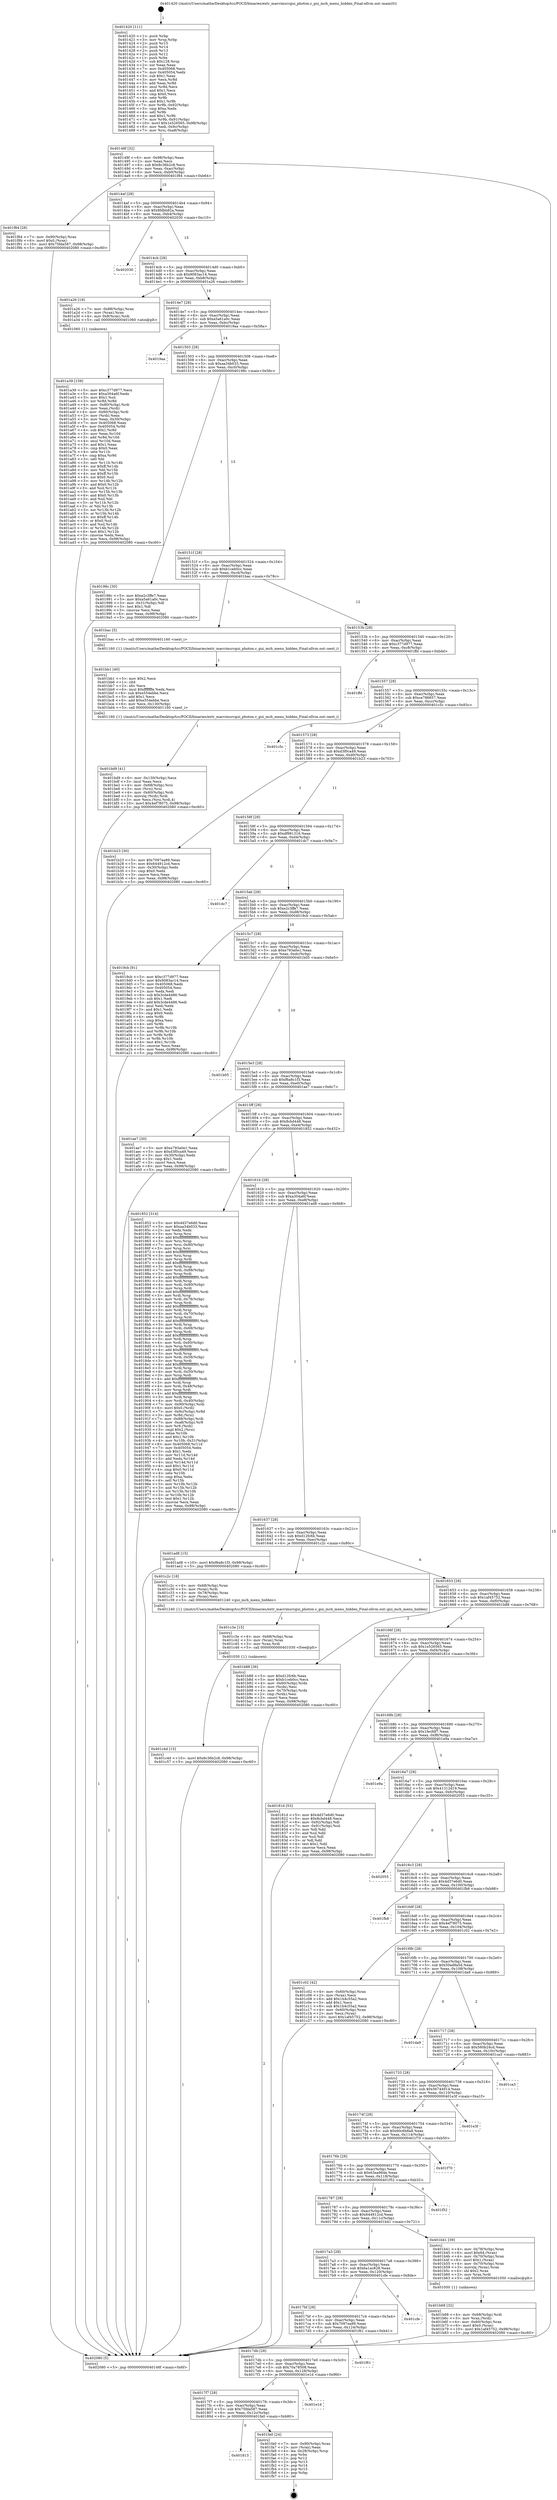 digraph "0x401420" {
  label = "0x401420 (/mnt/c/Users/mathe/Desktop/tcc/POCII/binaries/extr_macvimsrcgui_photon.c_gui_mch_menu_hidden_Final-ollvm.out::main(0))"
  labelloc = "t"
  node[shape=record]

  Entry [label="",width=0.3,height=0.3,shape=circle,fillcolor=black,style=filled]
  "0x40148f" [label="{
     0x40148f [32]\l
     | [instrs]\l
     &nbsp;&nbsp;0x40148f \<+6\>: mov -0x98(%rbp),%eax\l
     &nbsp;&nbsp;0x401495 \<+2\>: mov %eax,%ecx\l
     &nbsp;&nbsp;0x401497 \<+6\>: sub $0x8c36b2c8,%ecx\l
     &nbsp;&nbsp;0x40149d \<+6\>: mov %eax,-0xac(%rbp)\l
     &nbsp;&nbsp;0x4014a3 \<+6\>: mov %ecx,-0xb0(%rbp)\l
     &nbsp;&nbsp;0x4014a9 \<+6\>: je 0000000000401f84 \<main+0xb64\>\l
  }"]
  "0x401f84" [label="{
     0x401f84 [28]\l
     | [instrs]\l
     &nbsp;&nbsp;0x401f84 \<+7\>: mov -0x90(%rbp),%rax\l
     &nbsp;&nbsp;0x401f8b \<+6\>: movl $0x0,(%rax)\l
     &nbsp;&nbsp;0x401f91 \<+10\>: movl $0x75fda587,-0x98(%rbp)\l
     &nbsp;&nbsp;0x401f9b \<+5\>: jmp 0000000000402080 \<main+0xc60\>\l
  }"]
  "0x4014af" [label="{
     0x4014af [28]\l
     | [instrs]\l
     &nbsp;&nbsp;0x4014af \<+5\>: jmp 00000000004014b4 \<main+0x94\>\l
     &nbsp;&nbsp;0x4014b4 \<+6\>: mov -0xac(%rbp),%eax\l
     &nbsp;&nbsp;0x4014ba \<+5\>: sub $0x8fdbb82a,%eax\l
     &nbsp;&nbsp;0x4014bf \<+6\>: mov %eax,-0xb4(%rbp)\l
     &nbsp;&nbsp;0x4014c5 \<+6\>: je 0000000000402030 \<main+0xc10\>\l
  }"]
  Exit [label="",width=0.3,height=0.3,shape=circle,fillcolor=black,style=filled,peripheries=2]
  "0x402030" [label="{
     0x402030\l
  }", style=dashed]
  "0x4014cb" [label="{
     0x4014cb [28]\l
     | [instrs]\l
     &nbsp;&nbsp;0x4014cb \<+5\>: jmp 00000000004014d0 \<main+0xb0\>\l
     &nbsp;&nbsp;0x4014d0 \<+6\>: mov -0xac(%rbp),%eax\l
     &nbsp;&nbsp;0x4014d6 \<+5\>: sub $0x9083ac14,%eax\l
     &nbsp;&nbsp;0x4014db \<+6\>: mov %eax,-0xb8(%rbp)\l
     &nbsp;&nbsp;0x4014e1 \<+6\>: je 0000000000401a26 \<main+0x606\>\l
  }"]
  "0x401813" [label="{
     0x401813\l
  }", style=dashed]
  "0x401a26" [label="{
     0x401a26 [19]\l
     | [instrs]\l
     &nbsp;&nbsp;0x401a26 \<+7\>: mov -0x88(%rbp),%rax\l
     &nbsp;&nbsp;0x401a2d \<+3\>: mov (%rax),%rax\l
     &nbsp;&nbsp;0x401a30 \<+4\>: mov 0x8(%rax),%rdi\l
     &nbsp;&nbsp;0x401a34 \<+5\>: call 0000000000401060 \<atoi@plt\>\l
     | [calls]\l
     &nbsp;&nbsp;0x401060 \{1\} (unknown)\l
  }"]
  "0x4014e7" [label="{
     0x4014e7 [28]\l
     | [instrs]\l
     &nbsp;&nbsp;0x4014e7 \<+5\>: jmp 00000000004014ec \<main+0xcc\>\l
     &nbsp;&nbsp;0x4014ec \<+6\>: mov -0xac(%rbp),%eax\l
     &nbsp;&nbsp;0x4014f2 \<+5\>: sub $0xa5a61a0c,%eax\l
     &nbsp;&nbsp;0x4014f7 \<+6\>: mov %eax,-0xbc(%rbp)\l
     &nbsp;&nbsp;0x4014fd \<+6\>: je 00000000004019aa \<main+0x58a\>\l
  }"]
  "0x401fa0" [label="{
     0x401fa0 [24]\l
     | [instrs]\l
     &nbsp;&nbsp;0x401fa0 \<+7\>: mov -0x90(%rbp),%rax\l
     &nbsp;&nbsp;0x401fa7 \<+2\>: mov (%rax),%eax\l
     &nbsp;&nbsp;0x401fa9 \<+4\>: lea -0x28(%rbp),%rsp\l
     &nbsp;&nbsp;0x401fad \<+1\>: pop %rbx\l
     &nbsp;&nbsp;0x401fae \<+2\>: pop %r12\l
     &nbsp;&nbsp;0x401fb0 \<+2\>: pop %r13\l
     &nbsp;&nbsp;0x401fb2 \<+2\>: pop %r14\l
     &nbsp;&nbsp;0x401fb4 \<+2\>: pop %r15\l
     &nbsp;&nbsp;0x401fb6 \<+1\>: pop %rbp\l
     &nbsp;&nbsp;0x401fb7 \<+1\>: ret\l
  }"]
  "0x4019aa" [label="{
     0x4019aa\l
  }", style=dashed]
  "0x401503" [label="{
     0x401503 [28]\l
     | [instrs]\l
     &nbsp;&nbsp;0x401503 \<+5\>: jmp 0000000000401508 \<main+0xe8\>\l
     &nbsp;&nbsp;0x401508 \<+6\>: mov -0xac(%rbp),%eax\l
     &nbsp;&nbsp;0x40150e \<+5\>: sub $0xaa34b033,%eax\l
     &nbsp;&nbsp;0x401513 \<+6\>: mov %eax,-0xc0(%rbp)\l
     &nbsp;&nbsp;0x401519 \<+6\>: je 000000000040198c \<main+0x56c\>\l
  }"]
  "0x4017f7" [label="{
     0x4017f7 [28]\l
     | [instrs]\l
     &nbsp;&nbsp;0x4017f7 \<+5\>: jmp 00000000004017fc \<main+0x3dc\>\l
     &nbsp;&nbsp;0x4017fc \<+6\>: mov -0xac(%rbp),%eax\l
     &nbsp;&nbsp;0x401802 \<+5\>: sub $0x75fda587,%eax\l
     &nbsp;&nbsp;0x401807 \<+6\>: mov %eax,-0x12c(%rbp)\l
     &nbsp;&nbsp;0x40180d \<+6\>: je 0000000000401fa0 \<main+0xb80\>\l
  }"]
  "0x40198c" [label="{
     0x40198c [30]\l
     | [instrs]\l
     &nbsp;&nbsp;0x40198c \<+5\>: mov $0xe2c3ffe7,%eax\l
     &nbsp;&nbsp;0x401991 \<+5\>: mov $0xa5a61a0c,%ecx\l
     &nbsp;&nbsp;0x401996 \<+3\>: mov -0x31(%rbp),%dl\l
     &nbsp;&nbsp;0x401999 \<+3\>: test $0x1,%dl\l
     &nbsp;&nbsp;0x40199c \<+3\>: cmovne %ecx,%eax\l
     &nbsp;&nbsp;0x40199f \<+6\>: mov %eax,-0x98(%rbp)\l
     &nbsp;&nbsp;0x4019a5 \<+5\>: jmp 0000000000402080 \<main+0xc60\>\l
  }"]
  "0x40151f" [label="{
     0x40151f [28]\l
     | [instrs]\l
     &nbsp;&nbsp;0x40151f \<+5\>: jmp 0000000000401524 \<main+0x104\>\l
     &nbsp;&nbsp;0x401524 \<+6\>: mov -0xac(%rbp),%eax\l
     &nbsp;&nbsp;0x40152a \<+5\>: sub $0xb1ceb0cc,%eax\l
     &nbsp;&nbsp;0x40152f \<+6\>: mov %eax,-0xc4(%rbp)\l
     &nbsp;&nbsp;0x401535 \<+6\>: je 0000000000401bac \<main+0x78c\>\l
  }"]
  "0x401e1d" [label="{
     0x401e1d\l
  }", style=dashed]
  "0x401bac" [label="{
     0x401bac [5]\l
     | [instrs]\l
     &nbsp;&nbsp;0x401bac \<+5\>: call 0000000000401160 \<next_i\>\l
     | [calls]\l
     &nbsp;&nbsp;0x401160 \{1\} (/mnt/c/Users/mathe/Desktop/tcc/POCII/binaries/extr_macvimsrcgui_photon.c_gui_mch_menu_hidden_Final-ollvm.out::next_i)\l
  }"]
  "0x40153b" [label="{
     0x40153b [28]\l
     | [instrs]\l
     &nbsp;&nbsp;0x40153b \<+5\>: jmp 0000000000401540 \<main+0x120\>\l
     &nbsp;&nbsp;0x401540 \<+6\>: mov -0xac(%rbp),%eax\l
     &nbsp;&nbsp;0x401546 \<+5\>: sub $0xc377d977,%eax\l
     &nbsp;&nbsp;0x40154b \<+6\>: mov %eax,-0xc8(%rbp)\l
     &nbsp;&nbsp;0x401551 \<+6\>: je 0000000000401ffd \<main+0xbdd\>\l
  }"]
  "0x4017db" [label="{
     0x4017db [28]\l
     | [instrs]\l
     &nbsp;&nbsp;0x4017db \<+5\>: jmp 00000000004017e0 \<main+0x3c0\>\l
     &nbsp;&nbsp;0x4017e0 \<+6\>: mov -0xac(%rbp),%eax\l
     &nbsp;&nbsp;0x4017e6 \<+5\>: sub $0x70a78508,%eax\l
     &nbsp;&nbsp;0x4017eb \<+6\>: mov %eax,-0x128(%rbp)\l
     &nbsp;&nbsp;0x4017f1 \<+6\>: je 0000000000401e1d \<main+0x9fd\>\l
  }"]
  "0x401ffd" [label="{
     0x401ffd\l
  }", style=dashed]
  "0x401557" [label="{
     0x401557 [28]\l
     | [instrs]\l
     &nbsp;&nbsp;0x401557 \<+5\>: jmp 000000000040155c \<main+0x13c\>\l
     &nbsp;&nbsp;0x40155c \<+6\>: mov -0xac(%rbp),%eax\l
     &nbsp;&nbsp;0x401562 \<+5\>: sub $0xce786657,%eax\l
     &nbsp;&nbsp;0x401567 \<+6\>: mov %eax,-0xcc(%rbp)\l
     &nbsp;&nbsp;0x40156d \<+6\>: je 0000000000401c5c \<main+0x83c\>\l
  }"]
  "0x401f61" [label="{
     0x401f61\l
  }", style=dashed]
  "0x401c5c" [label="{
     0x401c5c\l
  }", style=dashed]
  "0x401573" [label="{
     0x401573 [28]\l
     | [instrs]\l
     &nbsp;&nbsp;0x401573 \<+5\>: jmp 0000000000401578 \<main+0x158\>\l
     &nbsp;&nbsp;0x401578 \<+6\>: mov -0xac(%rbp),%eax\l
     &nbsp;&nbsp;0x40157e \<+5\>: sub $0xd3f0ca49,%eax\l
     &nbsp;&nbsp;0x401583 \<+6\>: mov %eax,-0xd0(%rbp)\l
     &nbsp;&nbsp;0x401589 \<+6\>: je 0000000000401b23 \<main+0x703\>\l
  }"]
  "0x4017bf" [label="{
     0x4017bf [28]\l
     | [instrs]\l
     &nbsp;&nbsp;0x4017bf \<+5\>: jmp 00000000004017c4 \<main+0x3a4\>\l
     &nbsp;&nbsp;0x4017c4 \<+6\>: mov -0xac(%rbp),%eax\l
     &nbsp;&nbsp;0x4017ca \<+5\>: sub $0x7097ea89,%eax\l
     &nbsp;&nbsp;0x4017cf \<+6\>: mov %eax,-0x124(%rbp)\l
     &nbsp;&nbsp;0x4017d5 \<+6\>: je 0000000000401f61 \<main+0xb41\>\l
  }"]
  "0x401b23" [label="{
     0x401b23 [30]\l
     | [instrs]\l
     &nbsp;&nbsp;0x401b23 \<+5\>: mov $0x7097ea89,%eax\l
     &nbsp;&nbsp;0x401b28 \<+5\>: mov $0x644912cd,%ecx\l
     &nbsp;&nbsp;0x401b2d \<+3\>: mov -0x30(%rbp),%edx\l
     &nbsp;&nbsp;0x401b30 \<+3\>: cmp $0x0,%edx\l
     &nbsp;&nbsp;0x401b33 \<+3\>: cmove %ecx,%eax\l
     &nbsp;&nbsp;0x401b36 \<+6\>: mov %eax,-0x98(%rbp)\l
     &nbsp;&nbsp;0x401b3c \<+5\>: jmp 0000000000402080 \<main+0xc60\>\l
  }"]
  "0x40158f" [label="{
     0x40158f [28]\l
     | [instrs]\l
     &nbsp;&nbsp;0x40158f \<+5\>: jmp 0000000000401594 \<main+0x174\>\l
     &nbsp;&nbsp;0x401594 \<+6\>: mov -0xac(%rbp),%eax\l
     &nbsp;&nbsp;0x40159a \<+5\>: sub $0xdf981316,%eax\l
     &nbsp;&nbsp;0x40159f \<+6\>: mov %eax,-0xd4(%rbp)\l
     &nbsp;&nbsp;0x4015a5 \<+6\>: je 0000000000401dc7 \<main+0x9a7\>\l
  }"]
  "0x401cfe" [label="{
     0x401cfe\l
  }", style=dashed]
  "0x401dc7" [label="{
     0x401dc7\l
  }", style=dashed]
  "0x4015ab" [label="{
     0x4015ab [28]\l
     | [instrs]\l
     &nbsp;&nbsp;0x4015ab \<+5\>: jmp 00000000004015b0 \<main+0x190\>\l
     &nbsp;&nbsp;0x4015b0 \<+6\>: mov -0xac(%rbp),%eax\l
     &nbsp;&nbsp;0x4015b6 \<+5\>: sub $0xe2c3ffe7,%eax\l
     &nbsp;&nbsp;0x4015bb \<+6\>: mov %eax,-0xd8(%rbp)\l
     &nbsp;&nbsp;0x4015c1 \<+6\>: je 00000000004019cb \<main+0x5ab\>\l
  }"]
  "0x401c4d" [label="{
     0x401c4d [15]\l
     | [instrs]\l
     &nbsp;&nbsp;0x401c4d \<+10\>: movl $0x8c36b2c8,-0x98(%rbp)\l
     &nbsp;&nbsp;0x401c57 \<+5\>: jmp 0000000000402080 \<main+0xc60\>\l
  }"]
  "0x4019cb" [label="{
     0x4019cb [91]\l
     | [instrs]\l
     &nbsp;&nbsp;0x4019cb \<+5\>: mov $0xc377d977,%eax\l
     &nbsp;&nbsp;0x4019d0 \<+5\>: mov $0x9083ac14,%ecx\l
     &nbsp;&nbsp;0x4019d5 \<+7\>: mov 0x405068,%edx\l
     &nbsp;&nbsp;0x4019dc \<+7\>: mov 0x405054,%esi\l
     &nbsp;&nbsp;0x4019e3 \<+2\>: mov %edx,%edi\l
     &nbsp;&nbsp;0x4019e5 \<+6\>: sub $0x3cde4486,%edi\l
     &nbsp;&nbsp;0x4019eb \<+3\>: sub $0x1,%edi\l
     &nbsp;&nbsp;0x4019ee \<+6\>: add $0x3cde4486,%edi\l
     &nbsp;&nbsp;0x4019f4 \<+3\>: imul %edi,%edx\l
     &nbsp;&nbsp;0x4019f7 \<+3\>: and $0x1,%edx\l
     &nbsp;&nbsp;0x4019fa \<+3\>: cmp $0x0,%edx\l
     &nbsp;&nbsp;0x4019fd \<+4\>: sete %r8b\l
     &nbsp;&nbsp;0x401a01 \<+3\>: cmp $0xa,%esi\l
     &nbsp;&nbsp;0x401a04 \<+4\>: setl %r9b\l
     &nbsp;&nbsp;0x401a08 \<+3\>: mov %r8b,%r10b\l
     &nbsp;&nbsp;0x401a0b \<+3\>: and %r9b,%r10b\l
     &nbsp;&nbsp;0x401a0e \<+3\>: xor %r9b,%r8b\l
     &nbsp;&nbsp;0x401a11 \<+3\>: or %r8b,%r10b\l
     &nbsp;&nbsp;0x401a14 \<+4\>: test $0x1,%r10b\l
     &nbsp;&nbsp;0x401a18 \<+3\>: cmovne %ecx,%eax\l
     &nbsp;&nbsp;0x401a1b \<+6\>: mov %eax,-0x98(%rbp)\l
     &nbsp;&nbsp;0x401a21 \<+5\>: jmp 0000000000402080 \<main+0xc60\>\l
  }"]
  "0x4015c7" [label="{
     0x4015c7 [28]\l
     | [instrs]\l
     &nbsp;&nbsp;0x4015c7 \<+5\>: jmp 00000000004015cc \<main+0x1ac\>\l
     &nbsp;&nbsp;0x4015cc \<+6\>: mov -0xac(%rbp),%eax\l
     &nbsp;&nbsp;0x4015d2 \<+5\>: sub $0xe793a0e1,%eax\l
     &nbsp;&nbsp;0x4015d7 \<+6\>: mov %eax,-0xdc(%rbp)\l
     &nbsp;&nbsp;0x4015dd \<+6\>: je 0000000000401b05 \<main+0x6e5\>\l
  }"]
  "0x401c3e" [label="{
     0x401c3e [15]\l
     | [instrs]\l
     &nbsp;&nbsp;0x401c3e \<+4\>: mov -0x68(%rbp),%rax\l
     &nbsp;&nbsp;0x401c42 \<+3\>: mov (%rax),%rax\l
     &nbsp;&nbsp;0x401c45 \<+3\>: mov %rax,%rdi\l
     &nbsp;&nbsp;0x401c48 \<+5\>: call 0000000000401030 \<free@plt\>\l
     | [calls]\l
     &nbsp;&nbsp;0x401030 \{1\} (unknown)\l
  }"]
  "0x401b05" [label="{
     0x401b05\l
  }", style=dashed]
  "0x4015e3" [label="{
     0x4015e3 [28]\l
     | [instrs]\l
     &nbsp;&nbsp;0x4015e3 \<+5\>: jmp 00000000004015e8 \<main+0x1c8\>\l
     &nbsp;&nbsp;0x4015e8 \<+6\>: mov -0xac(%rbp),%eax\l
     &nbsp;&nbsp;0x4015ee \<+5\>: sub $0xf6a8c1f3,%eax\l
     &nbsp;&nbsp;0x4015f3 \<+6\>: mov %eax,-0xe0(%rbp)\l
     &nbsp;&nbsp;0x4015f9 \<+6\>: je 0000000000401ae7 \<main+0x6c7\>\l
  }"]
  "0x401bd9" [label="{
     0x401bd9 [41]\l
     | [instrs]\l
     &nbsp;&nbsp;0x401bd9 \<+6\>: mov -0x130(%rbp),%ecx\l
     &nbsp;&nbsp;0x401bdf \<+3\>: imul %eax,%ecx\l
     &nbsp;&nbsp;0x401be2 \<+4\>: mov -0x68(%rbp),%rsi\l
     &nbsp;&nbsp;0x401be6 \<+3\>: mov (%rsi),%rsi\l
     &nbsp;&nbsp;0x401be9 \<+4\>: mov -0x60(%rbp),%rdi\l
     &nbsp;&nbsp;0x401bed \<+3\>: movslq (%rdi),%rdi\l
     &nbsp;&nbsp;0x401bf0 \<+3\>: mov %ecx,(%rsi,%rdi,4)\l
     &nbsp;&nbsp;0x401bf3 \<+10\>: movl $0x4ef78075,-0x98(%rbp)\l
     &nbsp;&nbsp;0x401bfd \<+5\>: jmp 0000000000402080 \<main+0xc60\>\l
  }"]
  "0x401ae7" [label="{
     0x401ae7 [30]\l
     | [instrs]\l
     &nbsp;&nbsp;0x401ae7 \<+5\>: mov $0xe793a0e1,%eax\l
     &nbsp;&nbsp;0x401aec \<+5\>: mov $0xd3f0ca49,%ecx\l
     &nbsp;&nbsp;0x401af1 \<+3\>: mov -0x30(%rbp),%edx\l
     &nbsp;&nbsp;0x401af4 \<+3\>: cmp $0x1,%edx\l
     &nbsp;&nbsp;0x401af7 \<+3\>: cmovl %ecx,%eax\l
     &nbsp;&nbsp;0x401afa \<+6\>: mov %eax,-0x98(%rbp)\l
     &nbsp;&nbsp;0x401b00 \<+5\>: jmp 0000000000402080 \<main+0xc60\>\l
  }"]
  "0x4015ff" [label="{
     0x4015ff [28]\l
     | [instrs]\l
     &nbsp;&nbsp;0x4015ff \<+5\>: jmp 0000000000401604 \<main+0x1e4\>\l
     &nbsp;&nbsp;0x401604 \<+6\>: mov -0xac(%rbp),%eax\l
     &nbsp;&nbsp;0x40160a \<+5\>: sub $0x8cbd448,%eax\l
     &nbsp;&nbsp;0x40160f \<+6\>: mov %eax,-0xe4(%rbp)\l
     &nbsp;&nbsp;0x401615 \<+6\>: je 0000000000401852 \<main+0x432\>\l
  }"]
  "0x401bb1" [label="{
     0x401bb1 [40]\l
     | [instrs]\l
     &nbsp;&nbsp;0x401bb1 \<+5\>: mov $0x2,%ecx\l
     &nbsp;&nbsp;0x401bb6 \<+1\>: cltd\l
     &nbsp;&nbsp;0x401bb7 \<+2\>: idiv %ecx\l
     &nbsp;&nbsp;0x401bb9 \<+6\>: imul $0xfffffffe,%edx,%ecx\l
     &nbsp;&nbsp;0x401bbf \<+6\>: sub $0xe554ebbe,%ecx\l
     &nbsp;&nbsp;0x401bc5 \<+3\>: add $0x1,%ecx\l
     &nbsp;&nbsp;0x401bc8 \<+6\>: add $0xe554ebbe,%ecx\l
     &nbsp;&nbsp;0x401bce \<+6\>: mov %ecx,-0x130(%rbp)\l
     &nbsp;&nbsp;0x401bd4 \<+5\>: call 0000000000401160 \<next_i\>\l
     | [calls]\l
     &nbsp;&nbsp;0x401160 \{1\} (/mnt/c/Users/mathe/Desktop/tcc/POCII/binaries/extr_macvimsrcgui_photon.c_gui_mch_menu_hidden_Final-ollvm.out::next_i)\l
  }"]
  "0x401852" [label="{
     0x401852 [314]\l
     | [instrs]\l
     &nbsp;&nbsp;0x401852 \<+5\>: mov $0x4d37e6d0,%eax\l
     &nbsp;&nbsp;0x401857 \<+5\>: mov $0xaa34b033,%ecx\l
     &nbsp;&nbsp;0x40185c \<+2\>: xor %edx,%edx\l
     &nbsp;&nbsp;0x40185e \<+3\>: mov %rsp,%rsi\l
     &nbsp;&nbsp;0x401861 \<+4\>: add $0xfffffffffffffff0,%rsi\l
     &nbsp;&nbsp;0x401865 \<+3\>: mov %rsi,%rsp\l
     &nbsp;&nbsp;0x401868 \<+7\>: mov %rsi,-0x90(%rbp)\l
     &nbsp;&nbsp;0x40186f \<+3\>: mov %rsp,%rsi\l
     &nbsp;&nbsp;0x401872 \<+4\>: add $0xfffffffffffffff0,%rsi\l
     &nbsp;&nbsp;0x401876 \<+3\>: mov %rsi,%rsp\l
     &nbsp;&nbsp;0x401879 \<+3\>: mov %rsp,%rdi\l
     &nbsp;&nbsp;0x40187c \<+4\>: add $0xfffffffffffffff0,%rdi\l
     &nbsp;&nbsp;0x401880 \<+3\>: mov %rdi,%rsp\l
     &nbsp;&nbsp;0x401883 \<+7\>: mov %rdi,-0x88(%rbp)\l
     &nbsp;&nbsp;0x40188a \<+3\>: mov %rsp,%rdi\l
     &nbsp;&nbsp;0x40188d \<+4\>: add $0xfffffffffffffff0,%rdi\l
     &nbsp;&nbsp;0x401891 \<+3\>: mov %rdi,%rsp\l
     &nbsp;&nbsp;0x401894 \<+4\>: mov %rdi,-0x80(%rbp)\l
     &nbsp;&nbsp;0x401898 \<+3\>: mov %rsp,%rdi\l
     &nbsp;&nbsp;0x40189b \<+4\>: add $0xfffffffffffffff0,%rdi\l
     &nbsp;&nbsp;0x40189f \<+3\>: mov %rdi,%rsp\l
     &nbsp;&nbsp;0x4018a2 \<+4\>: mov %rdi,-0x78(%rbp)\l
     &nbsp;&nbsp;0x4018a6 \<+3\>: mov %rsp,%rdi\l
     &nbsp;&nbsp;0x4018a9 \<+4\>: add $0xfffffffffffffff0,%rdi\l
     &nbsp;&nbsp;0x4018ad \<+3\>: mov %rdi,%rsp\l
     &nbsp;&nbsp;0x4018b0 \<+4\>: mov %rdi,-0x70(%rbp)\l
     &nbsp;&nbsp;0x4018b4 \<+3\>: mov %rsp,%rdi\l
     &nbsp;&nbsp;0x4018b7 \<+4\>: add $0xfffffffffffffff0,%rdi\l
     &nbsp;&nbsp;0x4018bb \<+3\>: mov %rdi,%rsp\l
     &nbsp;&nbsp;0x4018be \<+4\>: mov %rdi,-0x68(%rbp)\l
     &nbsp;&nbsp;0x4018c2 \<+3\>: mov %rsp,%rdi\l
     &nbsp;&nbsp;0x4018c5 \<+4\>: add $0xfffffffffffffff0,%rdi\l
     &nbsp;&nbsp;0x4018c9 \<+3\>: mov %rdi,%rsp\l
     &nbsp;&nbsp;0x4018cc \<+4\>: mov %rdi,-0x60(%rbp)\l
     &nbsp;&nbsp;0x4018d0 \<+3\>: mov %rsp,%rdi\l
     &nbsp;&nbsp;0x4018d3 \<+4\>: add $0xfffffffffffffff0,%rdi\l
     &nbsp;&nbsp;0x4018d7 \<+3\>: mov %rdi,%rsp\l
     &nbsp;&nbsp;0x4018da \<+4\>: mov %rdi,-0x58(%rbp)\l
     &nbsp;&nbsp;0x4018de \<+3\>: mov %rsp,%rdi\l
     &nbsp;&nbsp;0x4018e1 \<+4\>: add $0xfffffffffffffff0,%rdi\l
     &nbsp;&nbsp;0x4018e5 \<+3\>: mov %rdi,%rsp\l
     &nbsp;&nbsp;0x4018e8 \<+4\>: mov %rdi,-0x50(%rbp)\l
     &nbsp;&nbsp;0x4018ec \<+3\>: mov %rsp,%rdi\l
     &nbsp;&nbsp;0x4018ef \<+4\>: add $0xfffffffffffffff0,%rdi\l
     &nbsp;&nbsp;0x4018f3 \<+3\>: mov %rdi,%rsp\l
     &nbsp;&nbsp;0x4018f6 \<+4\>: mov %rdi,-0x48(%rbp)\l
     &nbsp;&nbsp;0x4018fa \<+3\>: mov %rsp,%rdi\l
     &nbsp;&nbsp;0x4018fd \<+4\>: add $0xfffffffffffffff0,%rdi\l
     &nbsp;&nbsp;0x401901 \<+3\>: mov %rdi,%rsp\l
     &nbsp;&nbsp;0x401904 \<+4\>: mov %rdi,-0x40(%rbp)\l
     &nbsp;&nbsp;0x401908 \<+7\>: mov -0x90(%rbp),%rdi\l
     &nbsp;&nbsp;0x40190f \<+6\>: movl $0x0,(%rdi)\l
     &nbsp;&nbsp;0x401915 \<+7\>: mov -0x9c(%rbp),%r8d\l
     &nbsp;&nbsp;0x40191c \<+3\>: mov %r8d,(%rsi)\l
     &nbsp;&nbsp;0x40191f \<+7\>: mov -0x88(%rbp),%rdi\l
     &nbsp;&nbsp;0x401926 \<+7\>: mov -0xa8(%rbp),%r9\l
     &nbsp;&nbsp;0x40192d \<+3\>: mov %r9,(%rdi)\l
     &nbsp;&nbsp;0x401930 \<+3\>: cmpl $0x2,(%rsi)\l
     &nbsp;&nbsp;0x401933 \<+4\>: setne %r10b\l
     &nbsp;&nbsp;0x401937 \<+4\>: and $0x1,%r10b\l
     &nbsp;&nbsp;0x40193b \<+4\>: mov %r10b,-0x31(%rbp)\l
     &nbsp;&nbsp;0x40193f \<+8\>: mov 0x405068,%r11d\l
     &nbsp;&nbsp;0x401947 \<+7\>: mov 0x405054,%ebx\l
     &nbsp;&nbsp;0x40194e \<+3\>: sub $0x1,%edx\l
     &nbsp;&nbsp;0x401951 \<+3\>: mov %r11d,%r14d\l
     &nbsp;&nbsp;0x401954 \<+3\>: add %edx,%r14d\l
     &nbsp;&nbsp;0x401957 \<+4\>: imul %r14d,%r11d\l
     &nbsp;&nbsp;0x40195b \<+4\>: and $0x1,%r11d\l
     &nbsp;&nbsp;0x40195f \<+4\>: cmp $0x0,%r11d\l
     &nbsp;&nbsp;0x401963 \<+4\>: sete %r10b\l
     &nbsp;&nbsp;0x401967 \<+3\>: cmp $0xa,%ebx\l
     &nbsp;&nbsp;0x40196a \<+4\>: setl %r15b\l
     &nbsp;&nbsp;0x40196e \<+3\>: mov %r10b,%r12b\l
     &nbsp;&nbsp;0x401971 \<+3\>: and %r15b,%r12b\l
     &nbsp;&nbsp;0x401974 \<+3\>: xor %r15b,%r10b\l
     &nbsp;&nbsp;0x401977 \<+3\>: or %r10b,%r12b\l
     &nbsp;&nbsp;0x40197a \<+4\>: test $0x1,%r12b\l
     &nbsp;&nbsp;0x40197e \<+3\>: cmovne %ecx,%eax\l
     &nbsp;&nbsp;0x401981 \<+6\>: mov %eax,-0x98(%rbp)\l
     &nbsp;&nbsp;0x401987 \<+5\>: jmp 0000000000402080 \<main+0xc60\>\l
  }"]
  "0x40161b" [label="{
     0x40161b [28]\l
     | [instrs]\l
     &nbsp;&nbsp;0x40161b \<+5\>: jmp 0000000000401620 \<main+0x200\>\l
     &nbsp;&nbsp;0x401620 \<+6\>: mov -0xac(%rbp),%eax\l
     &nbsp;&nbsp;0x401626 \<+5\>: sub $0xa304a6f,%eax\l
     &nbsp;&nbsp;0x40162b \<+6\>: mov %eax,-0xe8(%rbp)\l
     &nbsp;&nbsp;0x401631 \<+6\>: je 0000000000401ad8 \<main+0x6b8\>\l
  }"]
  "0x401b68" [label="{
     0x401b68 [32]\l
     | [instrs]\l
     &nbsp;&nbsp;0x401b68 \<+4\>: mov -0x68(%rbp),%rdi\l
     &nbsp;&nbsp;0x401b6c \<+3\>: mov %rax,(%rdi)\l
     &nbsp;&nbsp;0x401b6f \<+4\>: mov -0x60(%rbp),%rax\l
     &nbsp;&nbsp;0x401b73 \<+6\>: movl $0x0,(%rax)\l
     &nbsp;&nbsp;0x401b79 \<+10\>: movl $0x1af45752,-0x98(%rbp)\l
     &nbsp;&nbsp;0x401b83 \<+5\>: jmp 0000000000402080 \<main+0xc60\>\l
  }"]
  "0x401ad8" [label="{
     0x401ad8 [15]\l
     | [instrs]\l
     &nbsp;&nbsp;0x401ad8 \<+10\>: movl $0xf6a8c1f3,-0x98(%rbp)\l
     &nbsp;&nbsp;0x401ae2 \<+5\>: jmp 0000000000402080 \<main+0xc60\>\l
  }"]
  "0x401637" [label="{
     0x401637 [28]\l
     | [instrs]\l
     &nbsp;&nbsp;0x401637 \<+5\>: jmp 000000000040163c \<main+0x21c\>\l
     &nbsp;&nbsp;0x40163c \<+6\>: mov -0xac(%rbp),%eax\l
     &nbsp;&nbsp;0x401642 \<+5\>: sub $0xd12fc6b,%eax\l
     &nbsp;&nbsp;0x401647 \<+6\>: mov %eax,-0xec(%rbp)\l
     &nbsp;&nbsp;0x40164d \<+6\>: je 0000000000401c2c \<main+0x80c\>\l
  }"]
  "0x4017a3" [label="{
     0x4017a3 [28]\l
     | [instrs]\l
     &nbsp;&nbsp;0x4017a3 \<+5\>: jmp 00000000004017a8 \<main+0x388\>\l
     &nbsp;&nbsp;0x4017a8 \<+6\>: mov -0xac(%rbp),%eax\l
     &nbsp;&nbsp;0x4017ae \<+5\>: sub $0x6a1ac828,%eax\l
     &nbsp;&nbsp;0x4017b3 \<+6\>: mov %eax,-0x120(%rbp)\l
     &nbsp;&nbsp;0x4017b9 \<+6\>: je 0000000000401cfe \<main+0x8de\>\l
  }"]
  "0x401c2c" [label="{
     0x401c2c [18]\l
     | [instrs]\l
     &nbsp;&nbsp;0x401c2c \<+4\>: mov -0x68(%rbp),%rax\l
     &nbsp;&nbsp;0x401c30 \<+3\>: mov (%rax),%rdi\l
     &nbsp;&nbsp;0x401c33 \<+4\>: mov -0x78(%rbp),%rax\l
     &nbsp;&nbsp;0x401c37 \<+2\>: mov (%rax),%esi\l
     &nbsp;&nbsp;0x401c39 \<+5\>: call 0000000000401240 \<gui_mch_menu_hidden\>\l
     | [calls]\l
     &nbsp;&nbsp;0x401240 \{1\} (/mnt/c/Users/mathe/Desktop/tcc/POCII/binaries/extr_macvimsrcgui_photon.c_gui_mch_menu_hidden_Final-ollvm.out::gui_mch_menu_hidden)\l
  }"]
  "0x401653" [label="{
     0x401653 [28]\l
     | [instrs]\l
     &nbsp;&nbsp;0x401653 \<+5\>: jmp 0000000000401658 \<main+0x238\>\l
     &nbsp;&nbsp;0x401658 \<+6\>: mov -0xac(%rbp),%eax\l
     &nbsp;&nbsp;0x40165e \<+5\>: sub $0x1af45752,%eax\l
     &nbsp;&nbsp;0x401663 \<+6\>: mov %eax,-0xf0(%rbp)\l
     &nbsp;&nbsp;0x401669 \<+6\>: je 0000000000401b88 \<main+0x768\>\l
  }"]
  "0x401b41" [label="{
     0x401b41 [39]\l
     | [instrs]\l
     &nbsp;&nbsp;0x401b41 \<+4\>: mov -0x78(%rbp),%rax\l
     &nbsp;&nbsp;0x401b45 \<+6\>: movl $0x64,(%rax)\l
     &nbsp;&nbsp;0x401b4b \<+4\>: mov -0x70(%rbp),%rax\l
     &nbsp;&nbsp;0x401b4f \<+6\>: movl $0x1,(%rax)\l
     &nbsp;&nbsp;0x401b55 \<+4\>: mov -0x70(%rbp),%rax\l
     &nbsp;&nbsp;0x401b59 \<+3\>: movslq (%rax),%rax\l
     &nbsp;&nbsp;0x401b5c \<+4\>: shl $0x2,%rax\l
     &nbsp;&nbsp;0x401b60 \<+3\>: mov %rax,%rdi\l
     &nbsp;&nbsp;0x401b63 \<+5\>: call 0000000000401050 \<malloc@plt\>\l
     | [calls]\l
     &nbsp;&nbsp;0x401050 \{1\} (unknown)\l
  }"]
  "0x401b88" [label="{
     0x401b88 [36]\l
     | [instrs]\l
     &nbsp;&nbsp;0x401b88 \<+5\>: mov $0xd12fc6b,%eax\l
     &nbsp;&nbsp;0x401b8d \<+5\>: mov $0xb1ceb0cc,%ecx\l
     &nbsp;&nbsp;0x401b92 \<+4\>: mov -0x60(%rbp),%rdx\l
     &nbsp;&nbsp;0x401b96 \<+2\>: mov (%rdx),%esi\l
     &nbsp;&nbsp;0x401b98 \<+4\>: mov -0x70(%rbp),%rdx\l
     &nbsp;&nbsp;0x401b9c \<+2\>: cmp (%rdx),%esi\l
     &nbsp;&nbsp;0x401b9e \<+3\>: cmovl %ecx,%eax\l
     &nbsp;&nbsp;0x401ba1 \<+6\>: mov %eax,-0x98(%rbp)\l
     &nbsp;&nbsp;0x401ba7 \<+5\>: jmp 0000000000402080 \<main+0xc60\>\l
  }"]
  "0x40166f" [label="{
     0x40166f [28]\l
     | [instrs]\l
     &nbsp;&nbsp;0x40166f \<+5\>: jmp 0000000000401674 \<main+0x254\>\l
     &nbsp;&nbsp;0x401674 \<+6\>: mov -0xac(%rbp),%eax\l
     &nbsp;&nbsp;0x40167a \<+5\>: sub $0x1e526565,%eax\l
     &nbsp;&nbsp;0x40167f \<+6\>: mov %eax,-0xf4(%rbp)\l
     &nbsp;&nbsp;0x401685 \<+6\>: je 000000000040181d \<main+0x3fd\>\l
  }"]
  "0x401787" [label="{
     0x401787 [28]\l
     | [instrs]\l
     &nbsp;&nbsp;0x401787 \<+5\>: jmp 000000000040178c \<main+0x36c\>\l
     &nbsp;&nbsp;0x40178c \<+6\>: mov -0xac(%rbp),%eax\l
     &nbsp;&nbsp;0x401792 \<+5\>: sub $0x644912cd,%eax\l
     &nbsp;&nbsp;0x401797 \<+6\>: mov %eax,-0x11c(%rbp)\l
     &nbsp;&nbsp;0x40179d \<+6\>: je 0000000000401b41 \<main+0x721\>\l
  }"]
  "0x40181d" [label="{
     0x40181d [53]\l
     | [instrs]\l
     &nbsp;&nbsp;0x40181d \<+5\>: mov $0x4d37e6d0,%eax\l
     &nbsp;&nbsp;0x401822 \<+5\>: mov $0x8cbd448,%ecx\l
     &nbsp;&nbsp;0x401827 \<+6\>: mov -0x92(%rbp),%dl\l
     &nbsp;&nbsp;0x40182d \<+7\>: mov -0x91(%rbp),%sil\l
     &nbsp;&nbsp;0x401834 \<+3\>: mov %dl,%dil\l
     &nbsp;&nbsp;0x401837 \<+3\>: and %sil,%dil\l
     &nbsp;&nbsp;0x40183a \<+3\>: xor %sil,%dl\l
     &nbsp;&nbsp;0x40183d \<+3\>: or %dl,%dil\l
     &nbsp;&nbsp;0x401840 \<+4\>: test $0x1,%dil\l
     &nbsp;&nbsp;0x401844 \<+3\>: cmovne %ecx,%eax\l
     &nbsp;&nbsp;0x401847 \<+6\>: mov %eax,-0x98(%rbp)\l
     &nbsp;&nbsp;0x40184d \<+5\>: jmp 0000000000402080 \<main+0xc60\>\l
  }"]
  "0x40168b" [label="{
     0x40168b [28]\l
     | [instrs]\l
     &nbsp;&nbsp;0x40168b \<+5\>: jmp 0000000000401690 \<main+0x270\>\l
     &nbsp;&nbsp;0x401690 \<+6\>: mov -0xac(%rbp),%eax\l
     &nbsp;&nbsp;0x401696 \<+5\>: sub $0x1fecfdf7,%eax\l
     &nbsp;&nbsp;0x40169b \<+6\>: mov %eax,-0xf8(%rbp)\l
     &nbsp;&nbsp;0x4016a1 \<+6\>: je 0000000000401e9a \<main+0xa7a\>\l
  }"]
  "0x402080" [label="{
     0x402080 [5]\l
     | [instrs]\l
     &nbsp;&nbsp;0x402080 \<+5\>: jmp 000000000040148f \<main+0x6f\>\l
  }"]
  "0x401420" [label="{
     0x401420 [111]\l
     | [instrs]\l
     &nbsp;&nbsp;0x401420 \<+1\>: push %rbp\l
     &nbsp;&nbsp;0x401421 \<+3\>: mov %rsp,%rbp\l
     &nbsp;&nbsp;0x401424 \<+2\>: push %r15\l
     &nbsp;&nbsp;0x401426 \<+2\>: push %r14\l
     &nbsp;&nbsp;0x401428 \<+2\>: push %r13\l
     &nbsp;&nbsp;0x40142a \<+2\>: push %r12\l
     &nbsp;&nbsp;0x40142c \<+1\>: push %rbx\l
     &nbsp;&nbsp;0x40142d \<+7\>: sub $0x128,%rsp\l
     &nbsp;&nbsp;0x401434 \<+2\>: xor %eax,%eax\l
     &nbsp;&nbsp;0x401436 \<+7\>: mov 0x405068,%ecx\l
     &nbsp;&nbsp;0x40143d \<+7\>: mov 0x405054,%edx\l
     &nbsp;&nbsp;0x401444 \<+3\>: sub $0x1,%eax\l
     &nbsp;&nbsp;0x401447 \<+3\>: mov %ecx,%r8d\l
     &nbsp;&nbsp;0x40144a \<+3\>: add %eax,%r8d\l
     &nbsp;&nbsp;0x40144d \<+4\>: imul %r8d,%ecx\l
     &nbsp;&nbsp;0x401451 \<+3\>: and $0x1,%ecx\l
     &nbsp;&nbsp;0x401454 \<+3\>: cmp $0x0,%ecx\l
     &nbsp;&nbsp;0x401457 \<+4\>: sete %r9b\l
     &nbsp;&nbsp;0x40145b \<+4\>: and $0x1,%r9b\l
     &nbsp;&nbsp;0x40145f \<+7\>: mov %r9b,-0x92(%rbp)\l
     &nbsp;&nbsp;0x401466 \<+3\>: cmp $0xa,%edx\l
     &nbsp;&nbsp;0x401469 \<+4\>: setl %r9b\l
     &nbsp;&nbsp;0x40146d \<+4\>: and $0x1,%r9b\l
     &nbsp;&nbsp;0x401471 \<+7\>: mov %r9b,-0x91(%rbp)\l
     &nbsp;&nbsp;0x401478 \<+10\>: movl $0x1e526565,-0x98(%rbp)\l
     &nbsp;&nbsp;0x401482 \<+6\>: mov %edi,-0x9c(%rbp)\l
     &nbsp;&nbsp;0x401488 \<+7\>: mov %rsi,-0xa8(%rbp)\l
  }"]
  "0x401f52" [label="{
     0x401f52\l
  }", style=dashed]
  "0x401a39" [label="{
     0x401a39 [159]\l
     | [instrs]\l
     &nbsp;&nbsp;0x401a39 \<+5\>: mov $0xc377d977,%ecx\l
     &nbsp;&nbsp;0x401a3e \<+5\>: mov $0xa304a6f,%edx\l
     &nbsp;&nbsp;0x401a43 \<+3\>: mov $0x1,%sil\l
     &nbsp;&nbsp;0x401a46 \<+3\>: xor %r8d,%r8d\l
     &nbsp;&nbsp;0x401a49 \<+4\>: mov -0x80(%rbp),%rdi\l
     &nbsp;&nbsp;0x401a4d \<+2\>: mov %eax,(%rdi)\l
     &nbsp;&nbsp;0x401a4f \<+4\>: mov -0x80(%rbp),%rdi\l
     &nbsp;&nbsp;0x401a53 \<+2\>: mov (%rdi),%eax\l
     &nbsp;&nbsp;0x401a55 \<+3\>: mov %eax,-0x30(%rbp)\l
     &nbsp;&nbsp;0x401a58 \<+7\>: mov 0x405068,%eax\l
     &nbsp;&nbsp;0x401a5f \<+8\>: mov 0x405054,%r9d\l
     &nbsp;&nbsp;0x401a67 \<+4\>: sub $0x1,%r8d\l
     &nbsp;&nbsp;0x401a6b \<+3\>: mov %eax,%r10d\l
     &nbsp;&nbsp;0x401a6e \<+3\>: add %r8d,%r10d\l
     &nbsp;&nbsp;0x401a71 \<+4\>: imul %r10d,%eax\l
     &nbsp;&nbsp;0x401a75 \<+3\>: and $0x1,%eax\l
     &nbsp;&nbsp;0x401a78 \<+3\>: cmp $0x0,%eax\l
     &nbsp;&nbsp;0x401a7b \<+4\>: sete %r11b\l
     &nbsp;&nbsp;0x401a7f \<+4\>: cmp $0xa,%r9d\l
     &nbsp;&nbsp;0x401a83 \<+3\>: setl %bl\l
     &nbsp;&nbsp;0x401a86 \<+3\>: mov %r11b,%r14b\l
     &nbsp;&nbsp;0x401a89 \<+4\>: xor $0xff,%r14b\l
     &nbsp;&nbsp;0x401a8d \<+3\>: mov %bl,%r15b\l
     &nbsp;&nbsp;0x401a90 \<+4\>: xor $0xff,%r15b\l
     &nbsp;&nbsp;0x401a94 \<+4\>: xor $0x0,%sil\l
     &nbsp;&nbsp;0x401a98 \<+3\>: mov %r14b,%r12b\l
     &nbsp;&nbsp;0x401a9b \<+4\>: and $0x0,%r12b\l
     &nbsp;&nbsp;0x401a9f \<+3\>: and %sil,%r11b\l
     &nbsp;&nbsp;0x401aa2 \<+3\>: mov %r15b,%r13b\l
     &nbsp;&nbsp;0x401aa5 \<+4\>: and $0x0,%r13b\l
     &nbsp;&nbsp;0x401aa9 \<+3\>: and %sil,%bl\l
     &nbsp;&nbsp;0x401aac \<+3\>: or %r11b,%r12b\l
     &nbsp;&nbsp;0x401aaf \<+3\>: or %bl,%r13b\l
     &nbsp;&nbsp;0x401ab2 \<+3\>: xor %r13b,%r12b\l
     &nbsp;&nbsp;0x401ab5 \<+3\>: or %r15b,%r14b\l
     &nbsp;&nbsp;0x401ab8 \<+4\>: xor $0xff,%r14b\l
     &nbsp;&nbsp;0x401abc \<+4\>: or $0x0,%sil\l
     &nbsp;&nbsp;0x401ac0 \<+3\>: and %sil,%r14b\l
     &nbsp;&nbsp;0x401ac3 \<+3\>: or %r14b,%r12b\l
     &nbsp;&nbsp;0x401ac6 \<+4\>: test $0x1,%r12b\l
     &nbsp;&nbsp;0x401aca \<+3\>: cmovne %edx,%ecx\l
     &nbsp;&nbsp;0x401acd \<+6\>: mov %ecx,-0x98(%rbp)\l
     &nbsp;&nbsp;0x401ad3 \<+5\>: jmp 0000000000402080 \<main+0xc60\>\l
  }"]
  "0x40176b" [label="{
     0x40176b [28]\l
     | [instrs]\l
     &nbsp;&nbsp;0x40176b \<+5\>: jmp 0000000000401770 \<main+0x350\>\l
     &nbsp;&nbsp;0x401770 \<+6\>: mov -0xac(%rbp),%eax\l
     &nbsp;&nbsp;0x401776 \<+5\>: sub $0x63ea964e,%eax\l
     &nbsp;&nbsp;0x40177b \<+6\>: mov %eax,-0x118(%rbp)\l
     &nbsp;&nbsp;0x401781 \<+6\>: je 0000000000401f52 \<main+0xb32\>\l
  }"]
  "0x401e9a" [label="{
     0x401e9a\l
  }", style=dashed]
  "0x4016a7" [label="{
     0x4016a7 [28]\l
     | [instrs]\l
     &nbsp;&nbsp;0x4016a7 \<+5\>: jmp 00000000004016ac \<main+0x28c\>\l
     &nbsp;&nbsp;0x4016ac \<+6\>: mov -0xac(%rbp),%eax\l
     &nbsp;&nbsp;0x4016b2 \<+5\>: sub $0x41312d19,%eax\l
     &nbsp;&nbsp;0x4016b7 \<+6\>: mov %eax,-0xfc(%rbp)\l
     &nbsp;&nbsp;0x4016bd \<+6\>: je 0000000000402055 \<main+0xc35\>\l
  }"]
  "0x401f70" [label="{
     0x401f70\l
  }", style=dashed]
  "0x402055" [label="{
     0x402055\l
  }", style=dashed]
  "0x4016c3" [label="{
     0x4016c3 [28]\l
     | [instrs]\l
     &nbsp;&nbsp;0x4016c3 \<+5\>: jmp 00000000004016c8 \<main+0x2a8\>\l
     &nbsp;&nbsp;0x4016c8 \<+6\>: mov -0xac(%rbp),%eax\l
     &nbsp;&nbsp;0x4016ce \<+5\>: sub $0x4d37e6d0,%eax\l
     &nbsp;&nbsp;0x4016d3 \<+6\>: mov %eax,-0x100(%rbp)\l
     &nbsp;&nbsp;0x4016d9 \<+6\>: je 0000000000401fb8 \<main+0xb98\>\l
  }"]
  "0x40174f" [label="{
     0x40174f [28]\l
     | [instrs]\l
     &nbsp;&nbsp;0x40174f \<+5\>: jmp 0000000000401754 \<main+0x334\>\l
     &nbsp;&nbsp;0x401754 \<+6\>: mov -0xac(%rbp),%eax\l
     &nbsp;&nbsp;0x40175a \<+5\>: sub $0x60c6b8a8,%eax\l
     &nbsp;&nbsp;0x40175f \<+6\>: mov %eax,-0x114(%rbp)\l
     &nbsp;&nbsp;0x401765 \<+6\>: je 0000000000401f70 \<main+0xb50\>\l
  }"]
  "0x401fb8" [label="{
     0x401fb8\l
  }", style=dashed]
  "0x4016df" [label="{
     0x4016df [28]\l
     | [instrs]\l
     &nbsp;&nbsp;0x4016df \<+5\>: jmp 00000000004016e4 \<main+0x2c4\>\l
     &nbsp;&nbsp;0x4016e4 \<+6\>: mov -0xac(%rbp),%eax\l
     &nbsp;&nbsp;0x4016ea \<+5\>: sub $0x4ef78075,%eax\l
     &nbsp;&nbsp;0x4016ef \<+6\>: mov %eax,-0x104(%rbp)\l
     &nbsp;&nbsp;0x4016f5 \<+6\>: je 0000000000401c02 \<main+0x7e2\>\l
  }"]
  "0x401e3f" [label="{
     0x401e3f\l
  }", style=dashed]
  "0x401c02" [label="{
     0x401c02 [42]\l
     | [instrs]\l
     &nbsp;&nbsp;0x401c02 \<+4\>: mov -0x60(%rbp),%rax\l
     &nbsp;&nbsp;0x401c06 \<+2\>: mov (%rax),%ecx\l
     &nbsp;&nbsp;0x401c08 \<+6\>: add $0x1b4c55a2,%ecx\l
     &nbsp;&nbsp;0x401c0e \<+3\>: add $0x1,%ecx\l
     &nbsp;&nbsp;0x401c11 \<+6\>: sub $0x1b4c55a2,%ecx\l
     &nbsp;&nbsp;0x401c17 \<+4\>: mov -0x60(%rbp),%rax\l
     &nbsp;&nbsp;0x401c1b \<+2\>: mov %ecx,(%rax)\l
     &nbsp;&nbsp;0x401c1d \<+10\>: movl $0x1af45752,-0x98(%rbp)\l
     &nbsp;&nbsp;0x401c27 \<+5\>: jmp 0000000000402080 \<main+0xc60\>\l
  }"]
  "0x4016fb" [label="{
     0x4016fb [28]\l
     | [instrs]\l
     &nbsp;&nbsp;0x4016fb \<+5\>: jmp 0000000000401700 \<main+0x2e0\>\l
     &nbsp;&nbsp;0x401700 \<+6\>: mov -0xac(%rbp),%eax\l
     &nbsp;&nbsp;0x401706 \<+5\>: sub $0x50ad8a5d,%eax\l
     &nbsp;&nbsp;0x40170b \<+6\>: mov %eax,-0x108(%rbp)\l
     &nbsp;&nbsp;0x401711 \<+6\>: je 0000000000401da9 \<main+0x989\>\l
  }"]
  "0x401733" [label="{
     0x401733 [28]\l
     | [instrs]\l
     &nbsp;&nbsp;0x401733 \<+5\>: jmp 0000000000401738 \<main+0x318\>\l
     &nbsp;&nbsp;0x401738 \<+6\>: mov -0xac(%rbp),%eax\l
     &nbsp;&nbsp;0x40173e \<+5\>: sub $0x56744914,%eax\l
     &nbsp;&nbsp;0x401743 \<+6\>: mov %eax,-0x110(%rbp)\l
     &nbsp;&nbsp;0x401749 \<+6\>: je 0000000000401e3f \<main+0xa1f\>\l
  }"]
  "0x401da9" [label="{
     0x401da9\l
  }", style=dashed]
  "0x401717" [label="{
     0x401717 [28]\l
     | [instrs]\l
     &nbsp;&nbsp;0x401717 \<+5\>: jmp 000000000040171c \<main+0x2fc\>\l
     &nbsp;&nbsp;0x40171c \<+6\>: mov -0xac(%rbp),%eax\l
     &nbsp;&nbsp;0x401722 \<+5\>: sub $0x560b24cd,%eax\l
     &nbsp;&nbsp;0x401727 \<+6\>: mov %eax,-0x10c(%rbp)\l
     &nbsp;&nbsp;0x40172d \<+6\>: je 0000000000401ca3 \<main+0x883\>\l
  }"]
  "0x401ca3" [label="{
     0x401ca3\l
  }", style=dashed]
  Entry -> "0x401420" [label=" 1"]
  "0x40148f" -> "0x401f84" [label=" 1"]
  "0x40148f" -> "0x4014af" [label=" 15"]
  "0x401fa0" -> Exit [label=" 1"]
  "0x4014af" -> "0x402030" [label=" 0"]
  "0x4014af" -> "0x4014cb" [label=" 15"]
  "0x4017f7" -> "0x401813" [label=" 0"]
  "0x4014cb" -> "0x401a26" [label=" 1"]
  "0x4014cb" -> "0x4014e7" [label=" 14"]
  "0x4017f7" -> "0x401fa0" [label=" 1"]
  "0x4014e7" -> "0x4019aa" [label=" 0"]
  "0x4014e7" -> "0x401503" [label=" 14"]
  "0x4017db" -> "0x4017f7" [label=" 1"]
  "0x401503" -> "0x40198c" [label=" 1"]
  "0x401503" -> "0x40151f" [label=" 13"]
  "0x4017db" -> "0x401e1d" [label=" 0"]
  "0x40151f" -> "0x401bac" [label=" 1"]
  "0x40151f" -> "0x40153b" [label=" 12"]
  "0x4017bf" -> "0x4017db" [label=" 1"]
  "0x40153b" -> "0x401ffd" [label=" 0"]
  "0x40153b" -> "0x401557" [label=" 12"]
  "0x4017bf" -> "0x401f61" [label=" 0"]
  "0x401557" -> "0x401c5c" [label=" 0"]
  "0x401557" -> "0x401573" [label=" 12"]
  "0x4017a3" -> "0x4017bf" [label=" 1"]
  "0x401573" -> "0x401b23" [label=" 1"]
  "0x401573" -> "0x40158f" [label=" 11"]
  "0x4017a3" -> "0x401cfe" [label=" 0"]
  "0x40158f" -> "0x401dc7" [label=" 0"]
  "0x40158f" -> "0x4015ab" [label=" 11"]
  "0x401f84" -> "0x402080" [label=" 1"]
  "0x4015ab" -> "0x4019cb" [label=" 1"]
  "0x4015ab" -> "0x4015c7" [label=" 10"]
  "0x401c4d" -> "0x402080" [label=" 1"]
  "0x4015c7" -> "0x401b05" [label=" 0"]
  "0x4015c7" -> "0x4015e3" [label=" 10"]
  "0x401c3e" -> "0x401c4d" [label=" 1"]
  "0x4015e3" -> "0x401ae7" [label=" 1"]
  "0x4015e3" -> "0x4015ff" [label=" 9"]
  "0x401c2c" -> "0x401c3e" [label=" 1"]
  "0x4015ff" -> "0x401852" [label=" 1"]
  "0x4015ff" -> "0x40161b" [label=" 8"]
  "0x401c02" -> "0x402080" [label=" 1"]
  "0x40161b" -> "0x401ad8" [label=" 1"]
  "0x40161b" -> "0x401637" [label=" 7"]
  "0x401bd9" -> "0x402080" [label=" 1"]
  "0x401637" -> "0x401c2c" [label=" 1"]
  "0x401637" -> "0x401653" [label=" 6"]
  "0x401bb1" -> "0x401bd9" [label=" 1"]
  "0x401653" -> "0x401b88" [label=" 2"]
  "0x401653" -> "0x40166f" [label=" 4"]
  "0x401bac" -> "0x401bb1" [label=" 1"]
  "0x40166f" -> "0x40181d" [label=" 1"]
  "0x40166f" -> "0x40168b" [label=" 3"]
  "0x40181d" -> "0x402080" [label=" 1"]
  "0x401420" -> "0x40148f" [label=" 1"]
  "0x402080" -> "0x40148f" [label=" 15"]
  "0x401b68" -> "0x402080" [label=" 1"]
  "0x401852" -> "0x402080" [label=" 1"]
  "0x40198c" -> "0x402080" [label=" 1"]
  "0x4019cb" -> "0x402080" [label=" 1"]
  "0x401a26" -> "0x401a39" [label=" 1"]
  "0x401a39" -> "0x402080" [label=" 1"]
  "0x401ad8" -> "0x402080" [label=" 1"]
  "0x401ae7" -> "0x402080" [label=" 1"]
  "0x401b23" -> "0x402080" [label=" 1"]
  "0x401b41" -> "0x401b68" [label=" 1"]
  "0x40168b" -> "0x401e9a" [label=" 0"]
  "0x40168b" -> "0x4016a7" [label=" 3"]
  "0x401787" -> "0x401b41" [label=" 1"]
  "0x4016a7" -> "0x402055" [label=" 0"]
  "0x4016a7" -> "0x4016c3" [label=" 3"]
  "0x401b88" -> "0x402080" [label=" 2"]
  "0x4016c3" -> "0x401fb8" [label=" 0"]
  "0x4016c3" -> "0x4016df" [label=" 3"]
  "0x40176b" -> "0x401f52" [label=" 0"]
  "0x4016df" -> "0x401c02" [label=" 1"]
  "0x4016df" -> "0x4016fb" [label=" 2"]
  "0x401787" -> "0x4017a3" [label=" 1"]
  "0x4016fb" -> "0x401da9" [label=" 0"]
  "0x4016fb" -> "0x401717" [label=" 2"]
  "0x40174f" -> "0x401f70" [label=" 0"]
  "0x401717" -> "0x401ca3" [label=" 0"]
  "0x401717" -> "0x401733" [label=" 2"]
  "0x40174f" -> "0x40176b" [label=" 2"]
  "0x401733" -> "0x401e3f" [label=" 0"]
  "0x401733" -> "0x40174f" [label=" 2"]
  "0x40176b" -> "0x401787" [label=" 2"]
}
